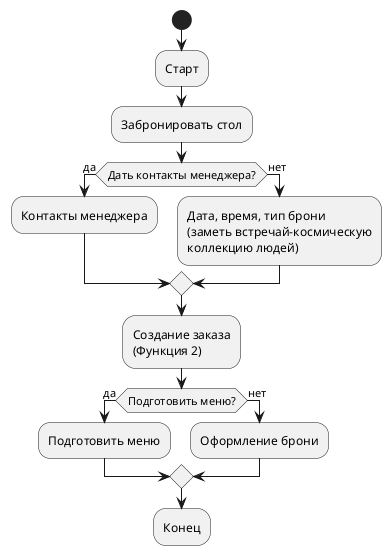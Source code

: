 @startuml
start

:Старт;
:Забронировать стол;

if (Дать контакты менеджера?) then (да)
  :Контакты менеджера;
else (нет)
  :Дата, время, тип брони\n(заметь встречай-космическую\nколлекцию людей);
endif

:Создание заказа\n(Функция 2);

if (Подготовить меню?) then (да)
  :Подготовить меню;
else (нет)
  :Оформление брони;
endif

:Конец;

@enduml
